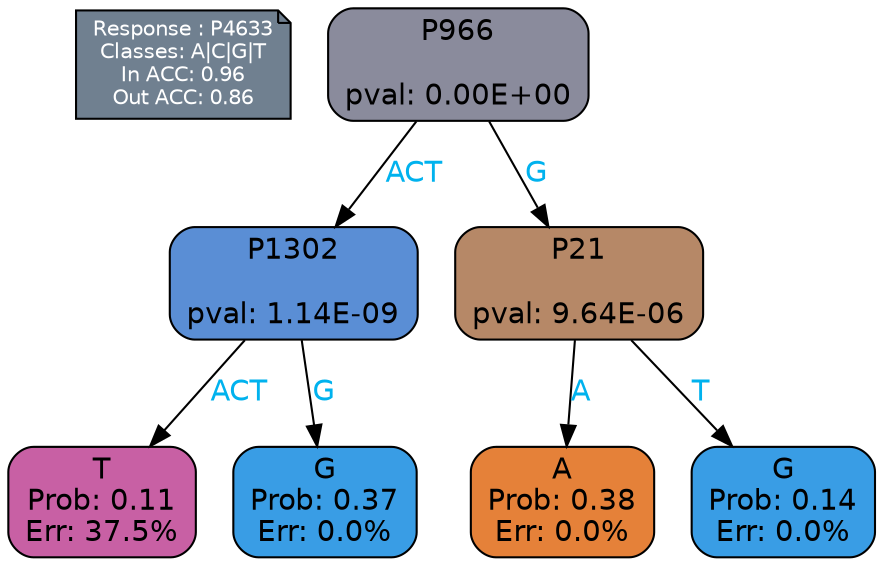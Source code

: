 digraph Tree {
node [shape=box, style="filled, rounded", color="black", fontname=helvetica] ;
graph [ranksep=equally, splines=polylines, bgcolor=transparent, dpi=600] ;
edge [fontname=helvetica] ;
LEGEND [label="Response : P4633
Classes: A|C|G|T
In ACC: 0.96
Out ACC: 0.86
",shape=note,align=left,style=filled,fillcolor="slategray",fontcolor="white",fontsize=10];1 [label="P966

pval: 0.00E+00", fillcolor="#8a8b9c"] ;
2 [label="P1302

pval: 1.14E-09", fillcolor="#5a8ed5"] ;
3 [label="T
Prob: 0.11
Err: 37.5%", fillcolor="#c860a4"] ;
4 [label="G
Prob: 0.37
Err: 0.0%", fillcolor="#399de5"] ;
5 [label="P21

pval: 9.64E-06", fillcolor="#b68867"] ;
6 [label="A
Prob: 0.38
Err: 0.0%", fillcolor="#e58139"] ;
7 [label="G
Prob: 0.14
Err: 0.0%", fillcolor="#399de5"] ;
1 -> 2 [label="ACT",fontcolor=deepskyblue2] ;
1 -> 5 [label="G",fontcolor=deepskyblue2] ;
2 -> 3 [label="ACT",fontcolor=deepskyblue2] ;
2 -> 4 [label="G",fontcolor=deepskyblue2] ;
5 -> 6 [label="A",fontcolor=deepskyblue2] ;
5 -> 7 [label="T",fontcolor=deepskyblue2] ;
{rank = same; 3;4;6;7;}{rank = same; LEGEND;1;}}